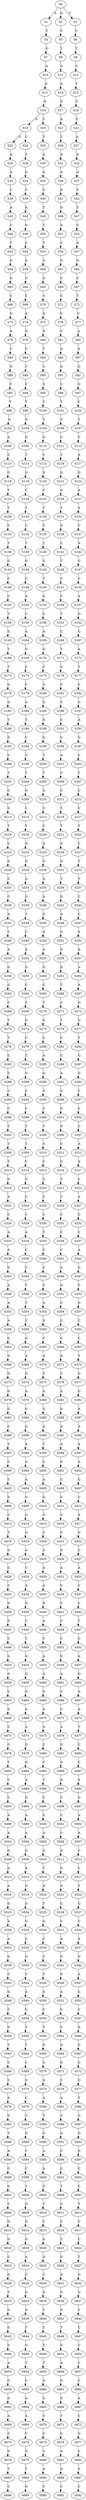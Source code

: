 strict digraph  {
	S0 -> S1 [ label = A ];
	S0 -> S2 [ label = G ];
	S0 -> S3 [ label = T ];
	S1 -> S4 [ label = T ];
	S2 -> S5 [ label = C ];
	S3 -> S6 [ label = C ];
	S4 -> S7 [ label = G ];
	S5 -> S8 [ label = T ];
	S6 -> S9 [ label = T ];
	S7 -> S10 [ label = A ];
	S8 -> S11 [ label = G ];
	S9 -> S12 [ label = C ];
	S10 -> S13 [ label = A ];
	S11 -> S14 [ label = A ];
	S12 -> S15 [ label = T ];
	S13 -> S16 [ label = G ];
	S14 -> S17 [ label = G ];
	S15 -> S18 [ label = C ];
	S16 -> S19 [ label = A ];
	S16 -> S20 [ label = C ];
	S17 -> S21 [ label = A ];
	S18 -> S22 [ label = C ];
	S19 -> S23 [ label = G ];
	S19 -> S24 [ label = C ];
	S20 -> S25 [ label = T ];
	S21 -> S26 [ label = T ];
	S22 -> S27 [ label = A ];
	S23 -> S28 [ label = A ];
	S24 -> S29 [ label = T ];
	S25 -> S30 [ label = A ];
	S26 -> S31 [ label = G ];
	S27 -> S32 [ label = G ];
	S28 -> S33 [ label = A ];
	S29 -> S34 [ label = G ];
	S30 -> S35 [ label = G ];
	S31 -> S36 [ label = A ];
	S32 -> S37 [ label = A ];
	S33 -> S38 [ label = C ];
	S34 -> S39 [ label = C ];
	S35 -> S40 [ label = C ];
	S36 -> S41 [ label = A ];
	S37 -> S42 [ label = C ];
	S38 -> S43 [ label = A ];
	S39 -> S44 [ label = A ];
	S40 -> S45 [ label = T ];
	S41 -> S46 [ label = G ];
	S42 -> S47 [ label = T ];
	S43 -> S48 [ label = C ];
	S44 -> S49 [ label = G ];
	S45 -> S50 [ label = T ];
	S46 -> S51 [ label = A ];
	S47 -> S52 [ label = C ];
	S48 -> S53 [ label = T ];
	S49 -> S54 [ label = C ];
	S50 -> S55 [ label = T ];
	S51 -> S56 [ label = C ];
	S52 -> S57 [ label = A ];
	S53 -> S58 [ label = G ];
	S54 -> S59 [ label = A ];
	S55 -> S60 [ label = A ];
	S56 -> S61 [ label = G ];
	S57 -> S62 [ label = G ];
	S58 -> S63 [ label = G ];
	S59 -> S64 [ label = G ];
	S60 -> S65 [ label = G ];
	S61 -> S66 [ label = C ];
	S62 -> S67 [ label = C ];
	S63 -> S68 [ label = C ];
	S64 -> S69 [ label = C ];
	S65 -> S70 [ label = C ];
	S66 -> S71 [ label = C ];
	S67 -> S72 [ label = T ];
	S68 -> S73 [ label = G ];
	S69 -> S74 [ label = A ];
	S70 -> S75 [ label = A ];
	S71 -> S76 [ label = C ];
	S72 -> S77 [ label = C ];
	S73 -> S78 [ label = A ];
	S74 -> S79 [ label = G ];
	S75 -> S80 [ label = G ];
	S76 -> S81 [ label = C ];
	S77 -> S82 [ label = A ];
	S78 -> S83 [ label = C ];
	S79 -> S84 [ label = C ];
	S80 -> S85 [ label = T ];
	S81 -> S86 [ label = A ];
	S82 -> S87 [ label = A ];
	S83 -> S88 [ label = G ];
	S84 -> S89 [ label = C ];
	S85 -> S90 [ label = C ];
	S86 -> S91 [ label = G ];
	S87 -> S92 [ label = G ];
	S88 -> S93 [ label = C ];
	S89 -> S94 [ label = C ];
	S90 -> S95 [ label = C ];
	S91 -> S96 [ label = C ];
	S92 -> S97 [ label = G ];
	S93 -> S98 [ label = T ];
	S94 -> S99 [ label = T ];
	S95 -> S100 [ label = T ];
	S96 -> S101 [ label = T ];
	S97 -> S102 [ label = C ];
	S98 -> S103 [ label = G ];
	S99 -> S104 [ label = G ];
	S100 -> S105 [ label = T ];
	S101 -> S106 [ label = C ];
	S102 -> S107 [ label = T ];
	S103 -> S108 [ label = A ];
	S104 -> S109 [ label = G ];
	S105 -> S110 [ label = G ];
	S106 -> S111 [ label = C ];
	S107 -> S112 [ label = C ];
	S108 -> S113 [ label = C ];
	S109 -> S114 [ label = T ];
	S110 -> S115 [ label = T ];
	S111 -> S116 [ label = T ];
	S112 -> S117 [ label = A ];
	S113 -> S118 [ label = C ];
	S114 -> S119 [ label = G ];
	S115 -> S120 [ label = G ];
	S116 -> S121 [ label = G ];
	S117 -> S122 [ label = G ];
	S118 -> S123 [ label = T ];
	S119 -> S124 [ label = C ];
	S120 -> S125 [ label = C ];
	S121 -> S126 [ label = G ];
	S122 -> S127 [ label = A ];
	S123 -> S128 [ label = T ];
	S124 -> S129 [ label = T ];
	S125 -> S130 [ label = T ];
	S126 -> S131 [ label = T ];
	S127 -> S132 [ label = A ];
	S128 -> S133 [ label = C ];
	S129 -> S134 [ label = C ];
	S130 -> S135 [ label = C ];
	S131 -> S136 [ label = G ];
	S132 -> S137 [ label = C ];
	S133 -> S138 [ label = T ];
	S134 -> S139 [ label = T ];
	S135 -> S140 [ label = T ];
	S136 -> S141 [ label = C ];
	S137 -> S142 [ label = A ];
	S138 -> S143 [ label = G ];
	S139 -> S144 [ label = G ];
	S140 -> S145 [ label = G ];
	S141 -> S146 [ label = T ];
	S142 -> S147 [ label = G ];
	S143 -> S148 [ label = C ];
	S144 -> S149 [ label = C ];
	S145 -> S150 [ label = T ];
	S146 -> S151 [ label = C ];
	S147 -> S152 [ label = C ];
	S148 -> S153 [ label = C ];
	S149 -> S154 [ label = A ];
	S150 -> S155 [ label = G ];
	S151 -> S156 [ label = C ];
	S152 -> S157 [ label = A ];
	S153 -> S158 [ label = T ];
	S154 -> S159 [ label = C ];
	S155 -> S160 [ label = C ];
	S156 -> S161 [ label = T ];
	S157 -> S162 [ label = G ];
	S158 -> S163 [ label = G ];
	S159 -> S164 [ label = A ];
	S160 -> S165 [ label = A ];
	S161 -> S166 [ label = C ];
	S162 -> S167 [ label = G ];
	S163 -> S168 [ label = T ];
	S164 -> S169 [ label = G ];
	S165 -> S170 [ label = G ];
	S166 -> S171 [ label = T ];
	S167 -> S172 [ label = A ];
	S168 -> S173 [ label = T ];
	S169 -> S174 [ label = C ];
	S170 -> S175 [ label = C ];
	S171 -> S176 [ label = C ];
	S172 -> S177 [ label = T ];
	S173 -> S178 [ label = G ];
	S174 -> S179 [ label = C ];
	S175 -> S180 [ label = A ];
	S176 -> S181 [ label = C ];
	S177 -> S182 [ label = C ];
	S178 -> S183 [ label = G ];
	S179 -> S184 [ label = A ];
	S180 -> S185 [ label = G ];
	S181 -> S186 [ label = T ];
	S182 -> S187 [ label = G ];
	S183 -> S188 [ label = T ];
	S184 -> S189 [ label = T ];
	S185 -> S190 [ label = G ];
	S186 -> S191 [ label = C ];
	S187 -> S192 [ label = A ];
	S188 -> S193 [ label = G ];
	S189 -> S194 [ label = C ];
	S190 -> S195 [ label = G ];
	S191 -> S196 [ label = C ];
	S192 -> S197 [ label = G ];
	S193 -> S198 [ label = C ];
	S194 -> S199 [ label = C ];
	S195 -> S200 [ label = T ];
	S196 -> S201 [ label = A ];
	S197 -> S202 [ label = C ];
	S198 -> S203 [ label = T ];
	S199 -> S204 [ label = T ];
	S200 -> S205 [ label = T ];
	S201 -> S206 [ label = C ];
	S202 -> S207 [ label = T ];
	S203 -> S208 [ label = C ];
	S204 -> S209 [ label = G ];
	S205 -> S210 [ label = A ];
	S206 -> S211 [ label = C ];
	S207 -> S212 [ label = C ];
	S208 -> S213 [ label = G ];
	S209 -> S214 [ label = C ];
	S210 -> S215 [ label = C ];
	S211 -> S216 [ label = T ];
	S212 -> S217 [ label = C ];
	S213 -> S218 [ label = T ];
	S214 -> S219 [ label = T ];
	S215 -> S220 [ label = C ];
	S216 -> S221 [ label = T ];
	S217 -> S222 [ label = T ];
	S218 -> S223 [ label = C ];
	S219 -> S224 [ label = G ];
	S220 -> S225 [ label = A ];
	S221 -> S226 [ label = G ];
	S222 -> S227 [ label = C ];
	S223 -> S228 [ label = G ];
	S224 -> S229 [ label = G ];
	S225 -> S230 [ label = G ];
	S226 -> S231 [ label = G ];
	S227 -> S232 [ label = T ];
	S228 -> S233 [ label = C ];
	S229 -> S234 [ label = A ];
	S230 -> S235 [ label = A ];
	S231 -> S236 [ label = T ];
	S232 -> S237 [ label = T ];
	S233 -> S238 [ label = C ];
	S234 -> S239 [ label = G ];
	S235 -> S240 [ label = A ];
	S236 -> S241 [ label = G ];
	S237 -> S242 [ label = C ];
	S238 -> S243 [ label = A ];
	S239 -> S244 [ label = T ];
	S240 -> S245 [ label = G ];
	S241 -> S246 [ label = G ];
	S242 -> S247 [ label = C ];
	S243 -> S248 [ label = C ];
	S244 -> S249 [ label = C ];
	S245 -> S250 [ label = A ];
	S246 -> S251 [ label = G ];
	S247 -> S252 [ label = A ];
	S248 -> S253 [ label = A ];
	S249 -> S254 [ label = A ];
	S250 -> S255 [ label = A ];
	S251 -> S256 [ label = G ];
	S252 -> S257 [ label = A ];
	S253 -> S258 [ label = G ];
	S254 -> S259 [ label = G ];
	S255 -> S260 [ label = G ];
	S256 -> S261 [ label = G ];
	S257 -> S262 [ label = A ];
	S258 -> S263 [ label = G ];
	S259 -> S264 [ label = C ];
	S260 -> S265 [ label = C ];
	S261 -> S266 [ label = T ];
	S262 -> S267 [ label = A ];
	S263 -> S268 [ label = C ];
	S264 -> S269 [ label = T ];
	S265 -> S270 [ label = T ];
	S266 -> S271 [ label = C ];
	S267 -> S272 [ label = G ];
	S268 -> S273 [ label = T ];
	S269 -> S274 [ label = G ];
	S270 -> S275 [ label = G ];
	S271 -> S276 [ label = T ];
	S272 -> S277 [ label = G ];
	S273 -> S278 [ label = T ];
	S274 -> S279 [ label = C ];
	S275 -> S280 [ label = C ];
	S276 -> S281 [ label = C ];
	S277 -> S282 [ label = T ];
	S278 -> S283 [ label = C ];
	S279 -> S284 [ label = T ];
	S280 -> S285 [ label = A ];
	S281 -> S286 [ label = C ];
	S282 -> S287 [ label = G ];
	S283 -> S288 [ label = C ];
	S284 -> S289 [ label = G ];
	S285 -> S290 [ label = G ];
	S286 -> S291 [ label = A ];
	S287 -> S292 [ label = G ];
	S288 -> S293 [ label = C ];
	S289 -> S294 [ label = C ];
	S290 -> S295 [ label = G ];
	S291 -> S296 [ label = C ];
	S292 -> S297 [ label = C ];
	S293 -> S298 [ label = C ];
	S294 -> S299 [ label = C ];
	S295 -> S300 [ label = C ];
	S296 -> S301 [ label = G ];
	S297 -> S302 [ label = C ];
	S298 -> S303 [ label = T ];
	S299 -> S304 [ label = T ];
	S300 -> S305 [ label = T ];
	S301 -> S306 [ label = G ];
	S302 -> S307 [ label = C ];
	S303 -> S308 [ label = T ];
	S304 -> S309 [ label = T ];
	S305 -> S310 [ label = C ];
	S306 -> S311 [ label = C ];
	S307 -> S312 [ label = A ];
	S308 -> S313 [ label = T ];
	S309 -> S314 [ label = C ];
	S310 -> S315 [ label = C ];
	S311 -> S316 [ label = G ];
	S312 -> S317 [ label = A ];
	S313 -> S318 [ label = G ];
	S314 -> S319 [ label = C ];
	S315 -> S320 [ label = C ];
	S316 -> S321 [ label = T ];
	S317 -> S322 [ label = C ];
	S318 -> S323 [ label = A ];
	S319 -> S324 [ label = C ];
	S320 -> S325 [ label = C ];
	S321 -> S326 [ label = T ];
	S322 -> S327 [ label = A ];
	S323 -> S328 [ label = C ];
	S324 -> S329 [ label = C ];
	S325 -> S330 [ label = C ];
	S326 -> S331 [ label = C ];
	S327 -> S332 [ label = G ];
	S328 -> S333 [ label = A ];
	S329 -> S334 [ label = A ];
	S330 -> S335 [ label = T ];
	S331 -> S336 [ label = C ];
	S332 -> S337 [ label = C ];
	S333 -> S338 [ label = A ];
	S334 -> S339 [ label = C ];
	S335 -> S340 [ label = C ];
	S336 -> S341 [ label = C ];
	S337 -> S342 [ label = A ];
	S338 -> S343 [ label = G ];
	S339 -> S344 [ label = C ];
	S340 -> S345 [ label = C ];
	S341 -> S346 [ label = A ];
	S342 -> S347 [ label = G ];
	S343 -> S348 [ label = A ];
	S344 -> S349 [ label = T ];
	S345 -> S350 [ label = C ];
	S346 -> S351 [ label = G ];
	S347 -> S352 [ label = C ];
	S348 -> S353 [ label = A ];
	S349 -> S354 [ label = T ];
	S350 -> S355 [ label = A ];
	S351 -> S356 [ label = C ];
	S352 -> S357 [ label = G ];
	S353 -> S358 [ label = A ];
	S354 -> S359 [ label = C ];
	S355 -> S360 [ label = G ];
	S356 -> S361 [ label = C ];
	S357 -> S362 [ label = C ];
	S358 -> S363 [ label = G ];
	S359 -> S364 [ label = G ];
	S360 -> S365 [ label = C ];
	S361 -> S366 [ label = C ];
	S362 -> S367 [ label = C ];
	S363 -> S368 [ label = G ];
	S364 -> S369 [ label = A ];
	S365 -> S370 [ label = A ];
	S366 -> S371 [ label = A ];
	S367 -> S372 [ label = T ];
	S368 -> S373 [ label = G ];
	S369 -> S374 [ label = G ];
	S370 -> S375 [ label = T ];
	S371 -> S376 [ label = C ];
	S372 -> S377 [ label = G ];
	S373 -> S378 [ label = G ];
	S374 -> S379 [ label = A ];
	S375 -> S380 [ label = A ];
	S376 -> S381 [ label = A ];
	S377 -> S382 [ label = G ];
	S378 -> S383 [ label = G ];
	S379 -> S384 [ label = G ];
	S380 -> S385 [ label = G ];
	S381 -> S386 [ label = G ];
	S382 -> S387 [ label = A ];
	S383 -> S388 [ label = C ];
	S384 -> S389 [ label = G ];
	S385 -> S390 [ label = A ];
	S386 -> S391 [ label = G ];
	S387 -> S392 [ label = A ];
	S388 -> S393 [ label = T ];
	S389 -> S394 [ label = A ];
	S390 -> S395 [ label = T ];
	S391 -> S396 [ label = A ];
	S392 -> S397 [ label = A ];
	S393 -> S398 [ label = C ];
	S394 -> S399 [ label = A ];
	S395 -> S400 [ label = C ];
	S396 -> S401 [ label = G ];
	S397 -> S402 [ label = A ];
	S398 -> S403 [ label = C ];
	S399 -> S404 [ label = A ];
	S400 -> S405 [ label = A ];
	S401 -> S406 [ label = C ];
	S402 -> S407 [ label = G ];
	S403 -> S408 [ label = G ];
	S404 -> S409 [ label = G ];
	S405 -> S410 [ label = G ];
	S406 -> S411 [ label = C ];
	S407 -> S412 [ label = C ];
	S408 -> S413 [ label = C ];
	S409 -> S414 [ label = G ];
	S410 -> S415 [ label = G ];
	S411 -> S416 [ label = C ];
	S412 -> S417 [ label = A ];
	S413 -> S418 [ label = T ];
	S414 -> S419 [ label = G ];
	S415 -> S420 [ label = C ];
	S416 -> S421 [ label = C ];
	S417 -> S422 [ label = G ];
	S418 -> S423 [ label = G ];
	S419 -> S424 [ label = A ];
	S420 -> S425 [ label = A ];
	S421 -> S426 [ label = G ];
	S422 -> S427 [ label = C ];
	S423 -> S428 [ label = C ];
	S424 -> S429 [ label = C ];
	S425 -> S430 [ label = A ];
	S426 -> S431 [ label = A ];
	S427 -> S432 [ label = A ];
	S428 -> S433 [ label = C ];
	S429 -> S434 [ label = A ];
	S430 -> S435 [ label = A ];
	S431 -> S436 [ label = C ];
	S432 -> S437 [ label = C ];
	S433 -> S438 [ label = G ];
	S434 -> S439 [ label = G ];
	S435 -> S440 [ label = G ];
	S436 -> S441 [ label = C ];
	S437 -> S442 [ label = C ];
	S438 -> S443 [ label = G ];
	S439 -> S444 [ label = C ];
	S440 -> S445 [ label = A ];
	S441 -> S446 [ label = C ];
	S442 -> S447 [ label = T ];
	S443 -> S448 [ label = C ];
	S444 -> S449 [ label = T ];
	S445 -> S450 [ label = C ];
	S446 -> S451 [ label = C ];
	S447 -> S452 [ label = G ];
	S448 -> S453 [ label = G ];
	S449 -> S454 [ label = G ];
	S450 -> S455 [ label = A ];
	S451 -> S456 [ label = G ];
	S452 -> S457 [ label = A ];
	S453 -> S458 [ label = G ];
	S454 -> S459 [ label = G ];
	S455 -> S460 [ label = A ];
	S456 -> S461 [ label = A ];
	S457 -> S462 [ label = G ];
	S458 -> S463 [ label = C ];
	S459 -> S464 [ label = G ];
	S460 -> S465 [ label = G ];
	S461 -> S466 [ label = C ];
	S462 -> S467 [ label = A ];
	S463 -> S468 [ label = G ];
	S464 -> S469 [ label = A ];
	S465 -> S470 [ label = A ];
	S466 -> S471 [ label = C ];
	S467 -> S472 [ label = A ];
	S468 -> S473 [ label = C ];
	S469 -> S474 [ label = A ];
	S470 -> S475 [ label = A ];
	S471 -> S476 [ label = A ];
	S472 -> S477 [ label = T ];
	S473 -> S478 [ label = C ];
	S474 -> S479 [ label = G ];
	S475 -> S480 [ label = C ];
	S476 -> S481 [ label = G ];
	S477 -> S482 [ label = C ];
	S478 -> S483 [ label = T ];
	S479 -> S484 [ label = G ];
	S480 -> S485 [ label = C ];
	S481 -> S486 [ label = G ];
	S482 -> S487 [ label = C ];
	S483 -> S488 [ label = C ];
	S484 -> S489 [ label = A ];
	S485 -> S490 [ label = T ];
	S486 -> S491 [ label = A ];
	S487 -> S492 [ label = A ];
	S488 -> S493 [ label = C ];
	S489 -> S494 [ label = G ];
	S490 -> S495 [ label = C ];
	S491 -> S496 [ label = C ];
	S492 -> S497 [ label = G ];
	S493 -> S498 [ label = A ];
	S494 -> S499 [ label = A ];
	S495 -> S500 [ label = C ];
	S496 -> S501 [ label = C ];
	S497 -> S502 [ label = A ];
	S498 -> S503 [ label = A ];
	S499 -> S504 [ label = A ];
	S500 -> S505 [ label = A ];
	S501 -> S506 [ label = C ];
	S502 -> S507 [ label = A ];
	S503 -> S508 [ label = G ];
	S504 -> S509 [ label = G ];
	S505 -> S510 [ label = G ];
	S506 -> S511 [ label = G ];
	S507 -> S512 [ label = C ];
	S508 -> S513 [ label = G ];
	S509 -> S514 [ label = A ];
	S510 -> S515 [ label = T ];
	S511 -> S516 [ label = G ];
	S512 -> S517 [ label = C ];
	S513 -> S518 [ label = A ];
	S514 -> S519 [ label = G ];
	S515 -> S520 [ label = A ];
	S516 -> S521 [ label = A ];
	S517 -> S522 [ label = T ];
	S518 -> S523 [ label = G ];
	S519 -> S524 [ label = G ];
	S520 -> S525 [ label = T ];
	S521 -> S526 [ label = C ];
	S522 -> S527 [ label = G ];
	S523 -> S528 [ label = A ];
	S524 -> S529 [ label = G ];
	S525 -> S530 [ label = G ];
	S526 -> S531 [ label = C ];
	S527 -> S532 [ label = C ];
	S528 -> S533 [ label = A ];
	S529 -> S534 [ label = C ];
	S530 -> S535 [ label = C ];
	S531 -> S536 [ label = A ];
	S532 -> S537 [ label = A ];
	S533 -> S538 [ label = G ];
	S534 -> S539 [ label = G ];
	S535 -> S540 [ label = C ];
	S536 -> S541 [ label = G ];
	S537 -> S542 [ label = G ];
	S538 -> S543 [ label = C ];
	S539 -> S544 [ label = C ];
	S540 -> S545 [ label = T ];
	S541 -> S546 [ label = G ];
	S542 -> S547 [ label = A ];
	S543 -> S548 [ label = G ];
	S544 -> S549 [ label = A ];
	S545 -> S550 [ label = C ];
	S546 -> S551 [ label = A ];
	S547 -> S552 [ label = G ];
	S548 -> S553 [ label = C ];
	S549 -> S554 [ label = G ];
	S550 -> S555 [ label = C ];
	S551 -> S556 [ label = C ];
	S552 -> S557 [ label = C ];
	S553 -> S558 [ label = G ];
	S554 -> S559 [ label = T ];
	S555 -> S560 [ label = T ];
	S556 -> S561 [ label = C ];
	S557 -> S562 [ label = A ];
	S558 -> S563 [ label = T ];
	S559 -> S564 [ label = T ];
	S560 -> S565 [ label = G ];
	S561 -> S566 [ label = A ];
	S562 -> S567 [ label = G ];
	S563 -> S568 [ label = C ];
	S564 -> S569 [ label = C ];
	S565 -> S570 [ label = G ];
	S566 -> S571 [ label = G ];
	S567 -> S572 [ label = G ];
	S568 -> S573 [ label = C ];
	S569 -> S574 [ label = G ];
	S570 -> S575 [ label = G ];
	S571 -> S576 [ label = T ];
	S572 -> S577 [ label = G ];
	S573 -> S578 [ label = A ];
	S574 -> S579 [ label = C ];
	S575 -> S580 [ label = A ];
	S576 -> S581 [ label = A ];
	S577 -> S582 [ label = T ];
	S578 -> S583 [ label = G ];
	S579 -> S584 [ label = C ];
	S580 -> S585 [ label = T ];
	S581 -> S586 [ label = C ];
	S582 -> S587 [ label = G ];
	S583 -> S588 [ label = T ];
	S584 -> S589 [ label = G ];
	S585 -> S590 [ label = G ];
	S586 -> S591 [ label = G ];
	S587 -> S592 [ label = G ];
	S588 -> S593 [ label = A ];
	S589 -> S594 [ label = C ];
	S590 -> S595 [ label = A ];
	S591 -> S596 [ label = C ];
	S592 -> S597 [ label = G ];
	S593 -> S598 [ label = C ];
	S594 -> S599 [ label = C ];
	S595 -> S600 [ label = A ];
	S596 -> S601 [ label = C ];
	S597 -> S602 [ label = C ];
	S598 -> S603 [ label = G ];
	S599 -> S604 [ label = T ];
	S600 -> S605 [ label = G ];
	S601 -> S606 [ label = T ];
	S602 -> S607 [ label = C ];
	S603 -> S608 [ label = C ];
	S604 -> S609 [ label = G ];
	S605 -> S610 [ label = T ];
	S606 -> S611 [ label = C ];
	S607 -> S612 [ label = T ];
	S608 -> S613 [ label = G ];
	S609 -> S614 [ label = G ];
	S610 -> S615 [ label = C ];
	S611 -> S616 [ label = C ];
	S612 -> S617 [ label = C ];
	S613 -> S618 [ label = G ];
	S614 -> S619 [ label = G ];
	S615 -> S620 [ label = A ];
	S616 -> S621 [ label = T ];
	S617 -> S622 [ label = C ];
	S618 -> S623 [ label = C ];
	S619 -> S624 [ label = A ];
	S620 -> S625 [ label = A ];
	S621 -> S626 [ label = G ];
	S622 -> S627 [ label = T ];
	S623 -> S628 [ label = G ];
	S624 -> S629 [ label = C ];
	S625 -> S630 [ label = C ];
	S626 -> S631 [ label = G ];
	S627 -> S632 [ label = G ];
	S628 -> S633 [ label = T ];
	S629 -> S634 [ label = G ];
	S630 -> S635 [ label = A ];
	S631 -> S636 [ label = G ];
	S632 -> S637 [ label = G ];
	S633 -> S638 [ label = G ];
	S634 -> S639 [ label = A ];
	S635 -> S640 [ label = T ];
	S636 -> S641 [ label = A ];
	S637 -> S642 [ label = C ];
	S638 -> S643 [ label = G ];
	S639 -> S644 [ label = T ];
	S640 -> S645 [ label = C ];
	S641 -> S646 [ label = T ];
	S642 -> S647 [ label = C ];
	S643 -> S648 [ label = G ];
	S644 -> S649 [ label = G ];
	S645 -> S650 [ label = T ];
	S646 -> S651 [ label = G ];
	S647 -> S652 [ label = C ];
	S648 -> S653 [ label = A ];
	S649 -> S654 [ label = T ];
	S650 -> S655 [ label = T ];
	S651 -> S656 [ label = A ];
	S652 -> S657 [ label = C ];
	S653 -> S658 [ label = C ];
	S654 -> S659 [ label = C ];
	S655 -> S660 [ label = A ];
	S656 -> S661 [ label = G ];
	S657 -> S662 [ label = C ];
	S658 -> S663 [ label = G ];
	S659 -> S664 [ label = A ];
	S660 -> S665 [ label = G ];
	S661 -> S666 [ label = G ];
	S662 -> S667 [ label = A ];
	S663 -> S668 [ label = A ];
	S664 -> S669 [ label = A ];
	S665 -> S670 [ label = C ];
	S666 -> S671 [ label = T ];
	S667 -> S672 [ label = C ];
	S668 -> S673 [ label = C ];
	S669 -> S674 [ label = C ];
	S670 -> S675 [ label = C ];
	S671 -> S676 [ label = C ];
	S672 -> S677 [ label = G ];
	S673 -> S678 [ label = G ];
	S674 -> S679 [ label = G ];
	S675 -> S680 [ label = C ];
	S676 -> S681 [ label = A ];
	S677 -> S682 [ label = C ];
	S678 -> S683 [ label = T ];
	S679 -> S684 [ label = T ];
	S680 -> S685 [ label = A ];
	S681 -> S686 [ label = A ];
	S682 -> S687 [ label = A ];
	S683 -> S688 [ label = C ];
	S684 -> S689 [ label = G ];
	S685 -> S690 [ label = C ];
	S686 -> S691 [ label = C ];
	S687 -> S692 [ label = C ];
}
